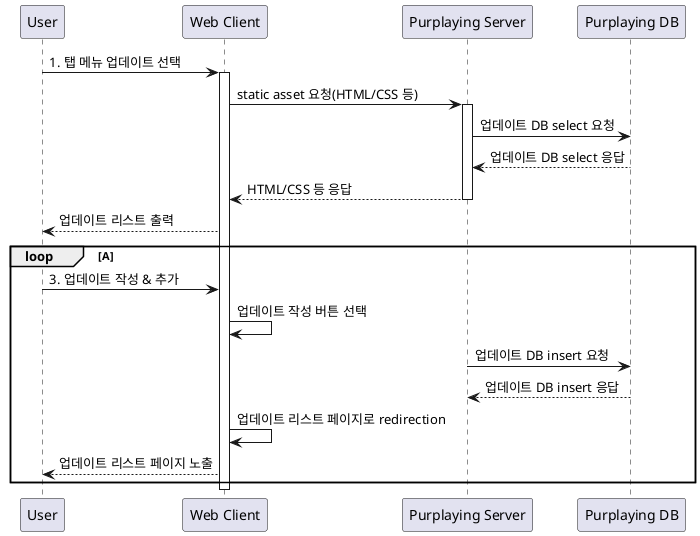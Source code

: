 @startuml Update
participant User
participant "Web Client" as C
participant "Purplaying Server" as S
participant "Purplaying DB" as D

User -> C: 1. 탭 메뉴 업데이트 선택
activate C
C -> S: static asset 요청(HTML/CSS 등)
activate S
S -> D: 업데이트 DB select 요청
D --> S : 업데이트 DB select 응답
S --> C: HTML/CSS 등 응답
deactivate S
C --> User: 업데이트 리스트 출력
loop A
  User -> C: 3. 업데이트 작성 & 추가
  C -> C: 업데이트 작성 버튼 선택
  S -> D: 업데이트 DB insert 요청
  D --> S: 업데이트 DB insert 응답
  C -> C: 업데이트 리스트 페이지로 redirection
  C --> User: 업데이트 리스트 페이지 노출
end

deactivate C
@enduml